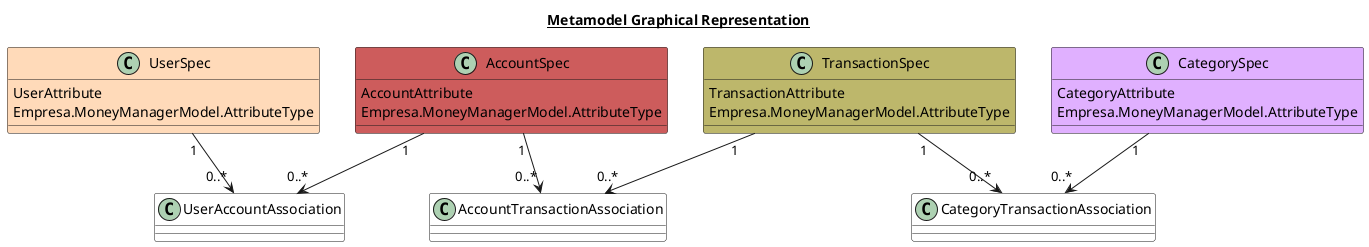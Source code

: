 @startuml
title <u>Metamodel Graphical Representation</u>


class UserSpec #ffdab9 {
UserAttribute
Empresa.MoneyManagerModel.AttributeType
}


class AccountSpec #CD5C5C {
AccountAttribute
Empresa.MoneyManagerModel.AttributeType
}


class TransactionSpec #BDB76B {
TransactionAttribute
Empresa.MoneyManagerModel.AttributeType
}


class CategorySpec #e0b0ff {
CategoryAttribute
Empresa.MoneyManagerModel.AttributeType
}


class UserAccountAssociation #ffffff {}


class AccountTransactionAssociation #ffffff {}


class CategoryTransactionAssociation #ffffff {}


UserSpec "1" --> "0..*" UserAccountAssociation
AccountSpec "1" --> "0..*" UserAccountAssociation
AccountSpec "1" --> "0..*" AccountTransactionAssociation
TransactionSpec "1" --> "0..*" AccountTransactionAssociation
TransactionSpec "1" --> "0..*" CategoryTransactionAssociation
CategorySpec "1" --> "0..*" CategoryTransactionAssociation
@enduml
